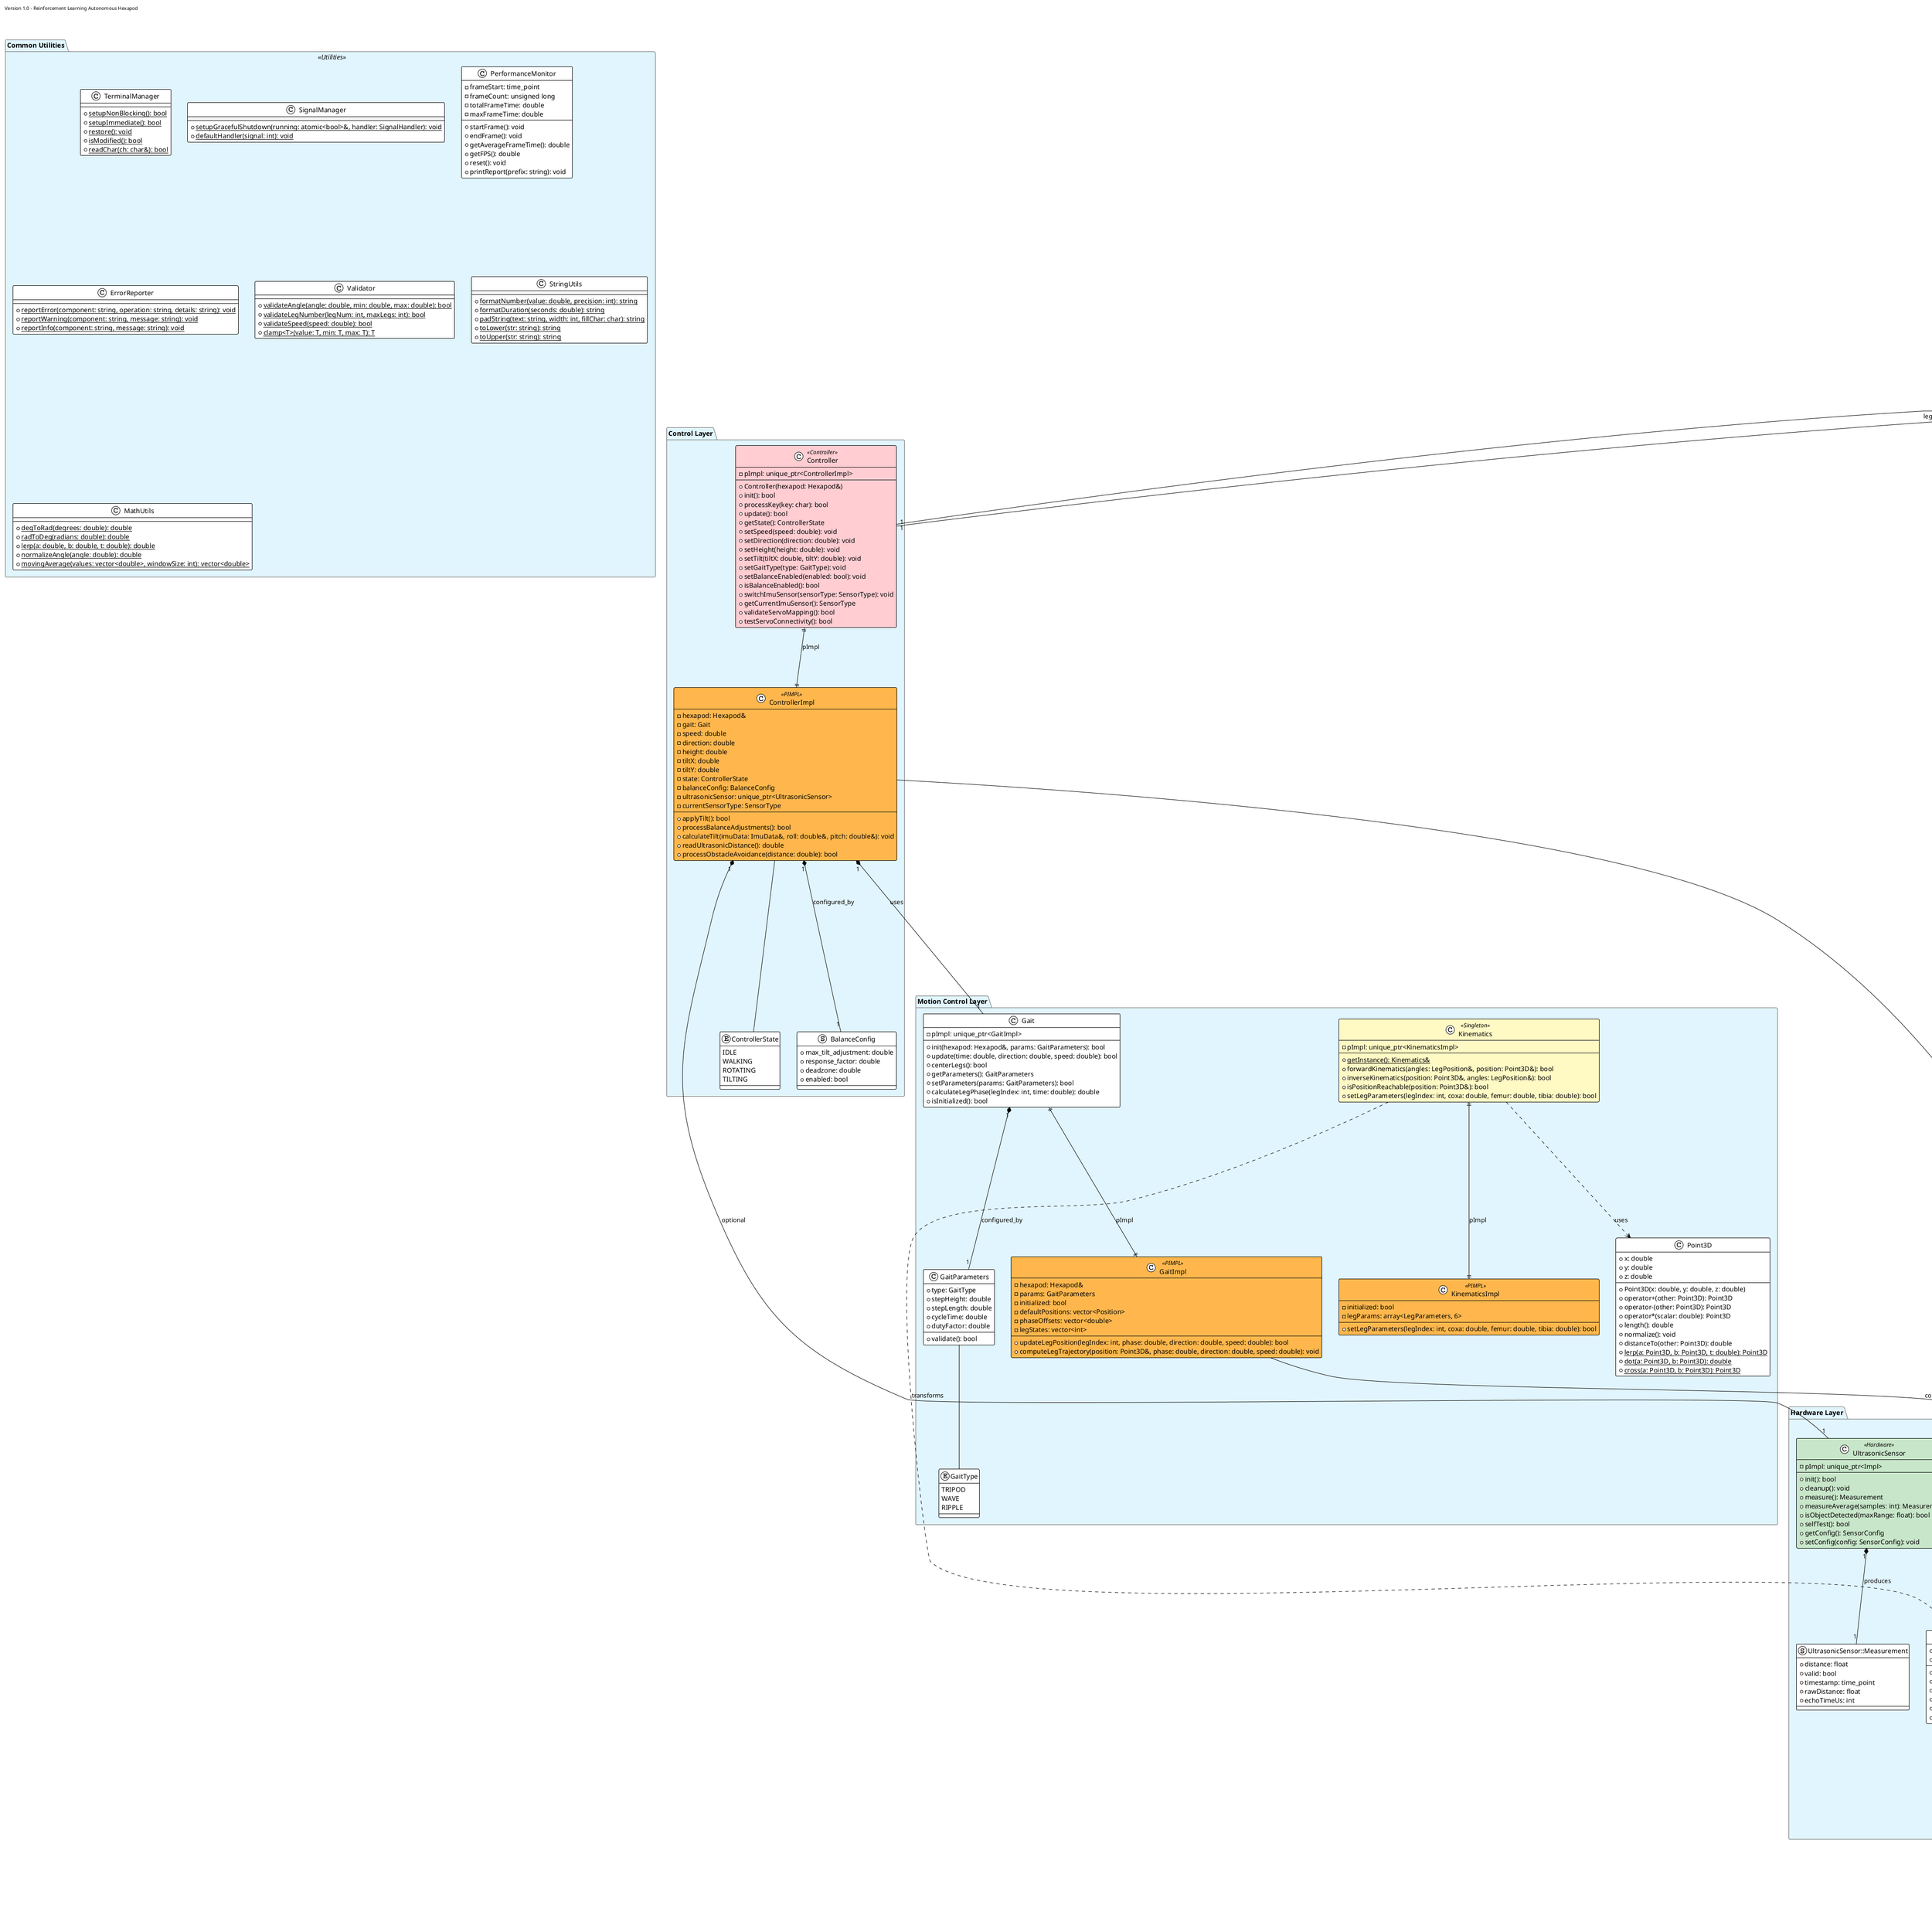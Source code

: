 /'
 * Hexapod Project - A Reinforcement Learning-based Autonomous Hexapod
 * Copyright (C) 2025  Nguyen Trong Phuc
 *
 * This program is free software; you can redistribute it and/or modify
 * it under the terms of the GNU General Public License as published by
 * the Free Software Foundation; either version 2 of the License, or
 * (at your option) any later version.
 *
 * This program is distributed in the hope that it will be useful,
 * but WITHOUT ANY WARRANTY; without even the implied warranty of
 * MERCHANTABILITY or FITNESS FOR A PARTICULAR PURPOSE.  See the
 * GNU General Public License for more details.
 *
 * You should have received a copy of the GNU General Public License
 * along with this program; if not, write to the Free Software Foundation,
 * Inc., 51 Franklin Street, Fifth Floor, Boston, MA 02110-1301 USA.
 '/

@startuml class
!theme plain
!define RECTANGLE class

title <font size=20><b>Hexapod Robot - Class Diagram</b></font>
left header Version 1.0 - Reinforcement Learning Autonomous Hexapod
right header BeagleBone AI Platform

skinparam class {
    BackgroundColor<<Actuators>> #D1C4E9
    BackgroundColor<<PIMPL>> #FFB74D
    BackgroundColor<<Singleton>> #FFF9C4
    BackgroundColor<<Utilities>> #B3E5FC
    BackgroundColor<<Hardware>> #C8E6C9
    BackgroundColor<<Controller>> #FFCDD2
}

skinparam package {
    BackgroundColor #E1F5FE
    BorderColor #666666
}

package "Hardware Layer" {
    class Hexapod <<Hardware>> {
        -pImpl: unique_ptr<HexapodImpl>
        +init(): bool
        +cleanup(): void
        +setLegPosition(leg_num: uint8_t, position: LegPosition): bool
        +getLegPosition(leg_num: uint8_t, position: LegPosition&): bool
        +getImuData(data: ImuData&): bool
        +setSensorType(type: SensorType): bool
        +getSensorType(type: SensorType&): bool
        +setCalibration(leg_num: uint8_t, hip: int16_t, knee: int16_t, ankle: int16_t): bool
        +centerAll(): bool
        +getLastError(): ErrorInfo
        +getCurrentTime(): double
    }

    class HexapodImpl <<PIMPL>> {
        -fd: int
        -initialized: bool
        -leg_positions: LegPosition[6]
        -imu_data: ImuData
        -lastError: ErrorInfo
        +executeIoctl(request: unsigned long, arg: void*): bool
        +setError(code: int, category: ErrorCategory, message: string): void
    }

    class LegPosition {
        +leg_num: uint8_t
        +joints: JointAngles
        +getHip(): int16_t
        +getKnee(): int16_t
        +getAnkle(): int16_t
        +setHip(value: int16_t): void
        +setKnee(value: int16_t): void
        +setAnkle(value: int16_t): void
    }

    struct JointAngles {
        +hip: int16_t
        +knee: int16_t
        +ankle: int16_t
    }

    class ImuData {
        +accel_x: int16_t
        +accel_y: int16_t
        +accel_z: int16_t
        +gyro_x: int16_t
        +gyro_y: int16_t
        +gyro_z: int16_t
        +sensor_type: uint8_t
        +getAccelX(): float
        +getAccelY(): float
        +getAccelZ(): float
        +getGyroX(): float
        +getGyroY(): float
        +getGyroZ(): float
        +hasGyro(): bool
        +getSensorType(): SensorType
    }

    enum SensorType {
        MPU6050
        ADXL345
        AUTO
    }

    class UltrasonicSensor <<Hardware>> {
        -pImpl: unique_ptr<Impl>
        +init(): bool
        +cleanup(): void
        +measure(): Measurement
        +measureAverage(samples: int): Measurement
        +isObjectDetected(maxRange: float): bool
        +selfTest(): bool
        +getConfig(): SensorConfig
        +setConfig(config: SensorConfig): void
    }

    struct UltrasonicSensor::Measurement {
        +distance: float
        +valid: bool
        +timestamp: time_point
        +rawDistance: float
        +echoTimeUs: int
    }
}

package "Motion Control Layer" {
    class Kinematics <<Singleton>> {
        -pImpl: unique_ptr<KinematicsImpl>
        +{static}getInstance(): Kinematics&
        +forwardKinematics(angles: LegPosition&, position: Point3D&): bool
        +inverseKinematics(position: Point3D&, angles: LegPosition&): bool
        +isPositionReachable(position: Point3D&): bool
        +setLegParameters(legIndex: int, coxa: double, femur: double, tibia: double): bool
    }

    class KinematicsImpl <<PIMPL>> {
        -initialized: bool
        -legParams: array<LegParameters, 6>
        +setLegParameters(legIndex: int, coxa: double, femur: double, tibia: double): bool
    }

    class Point3D {
        +x: double
        +y: double
        +z: double
        +Point3D(x: double, y: double, z: double)
        +operator+(other: Point3D): Point3D
        +operator-(other: Point3D): Point3D
        +operator*(scalar: double): Point3D
        +length(): double
        +normalize(): void
        +distanceTo(other: Point3D): double
        +{static}lerp(a: Point3D, b: Point3D, t: double): Point3D
        +{static}dot(a: Point3D, b: Point3D): double
        +{static}cross(a: Point3D, b: Point3D): Point3D
    }

    class Gait {
        -pImpl: unique_ptr<GaitImpl>
        +init(hexapod: Hexapod&, params: GaitParameters): bool
        +update(time: double, direction: double, speed: double): bool
        +centerLegs(): bool
        +getParameters(): GaitParameters
        +setParameters(params: GaitParameters): bool
        +calculateLegPhase(legIndex: int, time: double): double
        +isInitialized(): bool
    }

    class GaitImpl <<PIMPL>> {
        -hexapod: Hexapod&
        -params: GaitParameters
        -initialized: bool
        -defaultPositions: vector<Position>
        -phaseOffsets: vector<double>
        -legStates: vector<int>
        +updateLegPosition(legIndex: int, phase: double, direction: double, speed: double): bool
        +computeLegTrajectory(position: Point3D&, phase: double, direction: double, speed: double): void
    }

    class GaitParameters {
        +type: GaitType
        +stepHeight: double
        +stepLength: double
        +cycleTime: double
        +dutyFactor: double
        +validate(): bool
    }

    enum GaitType {
        TRIPOD
        WAVE
        RIPPLE
    }
}

package "Control Layer" {
    class Controller <<Controller>> {
        -pImpl: unique_ptr<ControllerImpl>
        +Controller(hexapod: Hexapod&)
        +init(): bool
        +processKey(key: char): bool
        +update(): bool
        +getState(): ControllerState
        +setSpeed(speed: double): void
        +setDirection(direction: double): void
        +setHeight(height: double): void
        +setTilt(tiltX: double, tiltY: double): void
        +setGaitType(type: GaitType): void
        +setBalanceEnabled(enabled: bool): void
        +isBalanceEnabled(): bool
        +switchImuSensor(sensorType: SensorType): void
        +getCurrentImuSensor(): SensorType
        +validateServoMapping(): bool
        +testServoConnectivity(): bool
    }

    class ControllerImpl <<PIMPL>> {
        -hexapod: Hexapod&
        -gait: Gait
        -speed: double
        -direction: double
        -height: double
        -tiltX: double
        -tiltY: double
        -state: ControllerState
        -balanceConfig: BalanceConfig
        -ultrasonicSensor: unique_ptr<UltrasonicSensor>
        -currentSensorType: SensorType
        +applyTilt(): bool
        +processBalanceAdjustments(): bool
        +calculateTilt(imuData: ImuData&, roll: double&, pitch: double&): void
        +readUltrasonicDistance(): double
        +processObstacleAvoidance(distance: double): bool
    }

    enum ControllerState {
        IDLE
        WALKING
        ROTATING
        TILTING
    }

    struct BalanceConfig {
        +max_tilt_adjustment: double
        +response_factor: double
        +deadzone: double
        +enabled: bool
    }
}

package "Central Pattern Generator (CPG)" {
    class "cpg::Controller" <<Controller>> {
        -pImpl: unique_ptr<ControllerImpl>
        +Controller()
        +~Controller()
        +initialize(config: ControllerConfig): bool
        +shutdown(): void
        +executeCommand(command: LocomotionCommand): bool
        +startLocomotion(): bool
        +stopLocomotion(): bool
        +updateBalanceFeedback(imuData: ImuData): void
        +handleAutonomousMode(): bool
        +getControllerState(): ControllerState
        +getCurrentGait(): string
        +isActive(): bool
        +getOutputs(): vector<LegOutput>
        +enableAutonomousNavigation(enable: bool): void
        +processObstacleAvoidance(): bool
    }

    class "cpg::Network" <<PIMPL>> {
        -pImpl: unique_ptr<NetworkImpl>
        +Network(networkParams: NetworkParams, gaitParams: GaitParams)
        +~Network()
        +initialize(numOscillators: size_t, gaitType: string): bool
        +configureForHexapod(gaitType: string): bool
        +addOscillator(params: OscillatorParams): size_t
        +removeOscillator(id: size_t): bool
        +addCoupling(from: size_t, to: size_t, params: CouplingParams): bool
        +removeCoupling(from: size_t, to: size_t): bool
        +update(dt: double): bool
        +reset(randomPhases: bool): void
        +getNetworkState(): NetworkState
        +getNetworkOutput(): NetworkOutput
        +getRawOutputs(): vector<double>
        +getPhaseOutputs(): vector<double>
        +getStancePhases(): vector<bool>
        +switchGait(gaitType: string): bool
        +setGlobalFrequency(scale: double): bool
        +isSynchronized(tolerance: double): bool
        +isStable(): bool
        +validateConfiguration(): bool
    }

    class "cpg::Oscillator" <<PIMPL>> {
        -pImpl: unique_ptr<OscillatorImpl>
        +Oscillator(id: size_t, params: OscillatorParams)
        +~Oscillator()
        +update(dt: double, couplingInput: double): bool
        +reset(randomPhase: bool): void
        +getId(): size_t
        +setParameters(params: OscillatorParams): bool
        +getParameters(): OscillatorParams
        +getState(): OscillatorState
        +setState(state: OscillatorState): bool
        +getOutput(): OscillatorOutput
        +getRawOutput(): double
        +getScaledOutput(): double
        +getPhaseOutput(): double
        +getPhase(): double
        +setPhase(phase: double): bool
        +getFrequency(): double
        +setFrequency(frequency: double): bool
        +getAmplitude(): double
        +setAmplitude(amplitude: double): bool
        +isStancePhase(): bool
        +getStanceProgress(): double
        +getSwingProgress(): double
        +addCouplingInput(strength: double, phaseDiff: double, weight: double): void
        +clearCouplingInputs(): void
        +getTotalCouplingInput(): double
        +validateState(): bool
        +isStable(): bool
    }

    class "cpg::Parameters" <<PIMPL>> {
        -pImpl: unique_ptr<ParametersImpl>
        +Parameters()
        +~Parameters()
        +loadFromFile(filename: string): bool
        +saveToFile(filename: string): bool
        +getOscillatorParams(gaitType: string, legId: size_t): OscillatorParams
        +getCouplingParams(from: size_t, to: size_t): CouplingParams
        +getGaitParams(gaitType: string): GaitParams
        +getNetworkParams(): NetworkParams
        +setOscillatorParams(gaitType: string, legId: size_t, params: OscillatorParams): void
        +setCouplingParams(from: size_t, to: size_t, params: CouplingParams): void
        +setGaitParams(gaitType: string, params: GaitParams): void
        +setNetworkParams(params: NetworkParams): void
        +validateAll(): bool
        +reset(): void
    }

    struct "cpg::OscillatorParams" {
        +frequency: double
        +amplitude: double
        +phase: double
        +offset: double
        +duty_cycle: double
        +OscillatorParams()
        +OscillatorParams(freq: double, amp: double, ph: double, off: double, duty: double)
    }

    struct "cpg::CouplingParams" {
        +strength: double
        +phase_offset: double
        +weight: double
        +coupling_type: string
        +is_symmetric: bool
        +CouplingParams()
        +CouplingParams(str: double, phase: double, w: double)
    }

    struct "cpg::GaitParams" {
        +gait_type: string
        +step_frequency: double
        +step_height: double
        +duty_factor: double
        +stance_duration: double
        +swing_duration: double
        +coupling_strength: double
        +phase_offsets: vector<double>
        +GaitParams()
        +GaitParams(type: string, freq: double, height: double, duty: double)
    }

    struct "cpg::NetworkParams" {
        +num_oscillators: size_t
        +update_frequency: double
        +global_frequency_scale: double
        +synchronization_threshold: double
        +stability_threshold: double
        +max_coupling_strength: double
        +NetworkParams()
    }

    struct "cpg::OscillatorState" {
        +x: double
        +y: double
        +phase: double
        +amplitude: double
        +frequency: double
        +OscillatorState()
        +OscillatorState(x_val: double, y_val: double, ph: double, amp: double, freq: double)
    }

    struct "cpg::OscillatorOutput" {
        +raw_output: double
        +scaled_output: double
        +phase_output: double
        +is_stance_phase: bool
        +OscillatorOutput()
    }

    struct "cpg::NetworkState" {
        +oscillator_states: vector<OscillatorState>
        +network_time: double
        +global_frequency: double
        +is_synchronized: bool
        +NetworkState()
    }

    struct "cpg::NetworkOutput" {
        +joint_positions: vector<double>
        +joint_velocities: vector<double>
        +stance_phases: vector<bool>
        +gait_progress: vector<double>
        +step_frequency: double
        +is_stable: bool
        +NetworkOutput()
    }

    struct "cpg::ConnectionTopology" {
        +from_oscillator: size_t
        +to_oscillator: size_t
        +coupling: CouplingParams
        +is_active: bool
        +ConnectionTopology()
        +ConnectionTopology(from: size_t, to: size_t, params: CouplingParams)
    }

    class "cpg::oscillator_utils" <<Utilities>> {
        +normalizePhase(phase: double): double
        +phaseDifference(phase1: double, phase2: double): double
        +phaseToGaitProgress(phase: double, dutyCycle: double): double
        +isStancePhase(phase: double, dutyCycle: double): bool
        +validateParameters(params: OscillatorParams): bool
        +createGaitParameters(gaitType: string, legId: size_t): OscillatorParams
    }

    class "cpg::network_utils" <<Utilities>> {
        +validateGaitType(gaitType: string): bool
        +createDefaultCouplingMatrix(gaitType: string): vector<vector<double>>
        +cpgToJointAngle(cpgOutputs: vector<double>, legId: size_t, jointId: size_t): double
        +computeSynchronizationIndex(phases: vector<double>): double
        +generateHexapodCouplingMatrix(couplingStrength: double): vector<vector<double>>
    }
}

package "Application Layer" {
    class Application <<Singleton>> {
        -pImpl: unique_ptr<ApplicationImpl>
        +{static}getInstance(): Application&
        +{static}m_running: atomic<bool>
        +{static}m_telemetryActive: atomic<bool>
        +init(): bool
        +run(): ExecutionResult
        +shutdown(): void
        +switchMode(mode: ControlMode): bool
        +getCurrentMode(): ControlMode
        +getLastErrorMessage(): string
        +{static}signalHandler(signal: int): void
    }

    class ApplicationImpl <<PIMPL>> {
        -currentMode: ControlMode
        -hexapod: unique_ptr<Hexapod>
        -controller: unique_ptr<cpg::Controller>
        -legacyController: unique_ptr<Controller>
        -keyCommands: unordered_map<char, KeyCommand>
        -frameCount: unsigned long
        -totalFrameTime: unsigned long
        -maxFrameTime: unsigned long
        +initializeHexapod(): bool
        +initializeController(): bool
        +setupInputHandling(): bool
        +setupKeyCommands(): void
        +processInput(): bool
        +update(): bool
        +displayTelemetry(): void
        +reportPerformance(): void
    }

    enum ControlMode {
        MANUAL
        AUTONOMOUS
        SEQUENCE
        CALIBRATION
    }

    enum ExecutionResult {
        SUCCESS
        ERROR_INITIALIZATION
        ERROR_RUNTIME
        ERROR_SHUTDOWN
        TERMINATED_BY_USER
    }
}

package "Calibration System" {
    class CalibrationManager <<Singleton>> {
        -pImpl: unique_ptr<CalibrationManagerImpl>
        +{static}getInstance(): CalibrationManager&
        +{static}loadCalibration(calibrations: vector<Calibration>&, filename: string): bool
        +{static}saveCalibration(calibrations: vector<Calibration>&, filename: string): bool
        +{static}getDefaultCalibration(): vector<Calibration>
        +{static}applyCalibration(hexapod: Hexapod&, calibrations: vector<Calibration>&): bool
        +{static}validateCalibration(calibrations: vector<Calibration>&): bool
        +{static}getDefaultCalibrationPath(): string
    }

    struct Calibration {
        +leg_num: uint8_t
        +hip_offset: int16_t
        +knee_offset: int16_t
        +ankle_offset: int16_t
        +Calibration()
        +Calibration(leg: uint8_t, hip: int16_t, knee: int16_t, ankle: int16_t)
    }

    class CalibrationException {
        -message: string
        +CalibrationException(message: string)
        +what(): const char*
    }
}

package "Common Utilities" <<Utilities>> {
    class TerminalManager {
        +{static}setupNonBlocking(): bool
        +{static}setupImmediate(): bool
        +{static}restore(): void
        +{static}isModified(): bool
        +{static}readChar(ch: char&): bool
    }

    class SignalManager {
        +{static}setupGracefulShutdown(running: atomic<bool>&, handler: SignalHandler): void
        +{static}defaultHandler(signal: int): void
    }

    class PerformanceMonitor {
        -frameStart: time_point
        -frameCount: unsigned long
        -totalFrameTime: double
        -maxFrameTime: double
        +startFrame(): void
        +endFrame(): void
        +getAverageFrameTime(): double
        +getFPS(): double
        +reset(): void
        +printReport(prefix: string): void
    }

    class ErrorReporter {
        +{static}reportError(component: string, operation: string, details: string): void
        +{static}reportWarning(component: string, message: string): void
        +{static}reportInfo(component: string, message: string): void
    }

    class Validator {
        +{static}validateAngle(angle: double, min: double, max: double): bool
        +{static}validateLegNumber(legNum: int, maxLegs: int): bool
        +{static}validateSpeed(speed: double): bool
        +{static}clamp<T>(value: T, min: T, max: T): T
    }

    class StringUtils {
        +{static}formatNumber(value: double, precision: int): string
        +{static}formatDuration(seconds: double): string
        +{static}padString(text: string, width: int, fillChar: char): string
        +{static}toLower(str: string): string
        +{static}toUpper(str: string): string
    }

    class MathUtils {
        +{static}degToRad(degrees: double): double
        +{static}radToDeg(radians: double): double
        +{static}lerp(a: double, b: double, t: double): double
        +{static}normalizeAngle(angle: double): double
        +{static}movingAverage(values: vector<double>, windowSize: int): vector<double>
    }
}

' Relationships
Hexapod ||--|| HexapodImpl : pImpl
Hexapod "1" *-- "6" LegPosition : manages
LegPosition *-- JointAngles
Hexapod "1" *-- "1" ImuData : reads
ImuData -- SensorType

Kinematics ||--|| KinematicsImpl : pImpl
Kinematics ..> Point3D : uses
Kinematics ..> LegPosition : transforms

Gait ||--|| GaitImpl : pImpl
GaitImpl --> Hexapod : controls
Gait "1" *-- "1" GaitParameters : configured_by
GaitParameters -- GaitType

Controller ||--|| ControllerImpl : pImpl
ControllerImpl --> Hexapod : controls
ControllerImpl "1" *-- "1" Gait : uses
ControllerImpl "1" *-- "1" UltrasonicSensor : optional
ControllerImpl "1" *-- "1" BalanceConfig : configured_by
ControllerImpl -- ControllerState

' CPG System Relationships
cpg::Controller "1" *-- "1" cpg::Network : manages
cpg::Controller "1" *-- "1" cpg::Parameters : uses
cpg::Controller --> Hexapod : controls
cpg::Controller ..> ImuData : processes

cpg::Network "1" *-- "6" cpg::Oscillator : contains
cpg::Network "1" *-- "*" cpg::ConnectionTopology : manages
cpg::Network ..> cpg::NetworkState : produces
cpg::Network ..> cpg::NetworkOutput : generates

cpg::Oscillator "1" *-- "1" cpg::OscillatorState : maintains
cpg::Oscillator "1" *-- "1" cpg::OscillatorParams : configured_by
cpg::Oscillator ..> cpg::OscillatorOutput : generates

cpg::Parameters "1" *-- "*" cpg::GaitParams : manages
cpg::Parameters "1" *-- "*" cpg::OscillatorParams : manages
cpg::Parameters "1" *-- "*" cpg::CouplingParams : manages
cpg::Parameters "1" *-- "1" cpg::NetworkParams : manages

cpg::ConnectionTopology "1" *-- "1" cpg::CouplingParams : configured_by

' Enhanced Application Relationships
ApplicationImpl "1" *-- "1" cpg::Controller : primary_controller
ApplicationImpl "1" *-- "1" Controller : legacy_support
ApplicationImpl --> cpg::oscillator_utils : uses
ApplicationImpl --> cpg::network_utils : uses

Application ||--|| ApplicationImpl : pImpl
ApplicationImpl "1" *-- "1" Hexapod : manages
ApplicationImpl "1" *-- "1" cpg::Controller : uses
ApplicationImpl "1" *-- "1" Controller : legacy_support
Application -- ControlMode
Application -- ExecutionResult

CalibrationManager "1" *-- "*" Calibration : manages
CalibrationManager ..> Hexapod : configures
CalibrationManager ..> CalibrationException : throws

UltrasonicSensor "1" *-- "1" UltrasonicSensor::Measurement : produces

' Constants and Configuration
note top of Hexapod : Hardware Bus:\nI2C Bus 3 on BeagleBone AI\nSCL: P9_19, SDA: P9_20, 100kHz\n\nPhysical Organization:\n- 6 legs with 3 servos each\n- 2 PWM controllers (primary/secondary)\n- 1 IMU for orientation sensing

legend right
  <b>Hexapod Robot - Class Legend</b>
  --
  <back:#E6CCFF>■</back> Actuators
  <back:#FF7700>■</back> Implementation Classes (PIMPL)
  <back:#FFE6CC>■</back> Singleton Pattern
  <back:#E6F3FF>■</back> Utility Classes
  <back:#E6FFE6>■</back> Hardware Interface
  <back:#FFE6E6>■</back> Control Layer
  
  <b>Hardware Bus:</b>
  I2C Bus 3 on BeagleBone AI
  SCL: P9_19, SDA: P9_20, 100kHz
  
  <b>Physical Organization:</b>
  - 6 legs with 3 servos each
  - 2 PWM controllers (primary/secondary)
  - 1 IMU for orientation sensing
endlegend

@enduml

